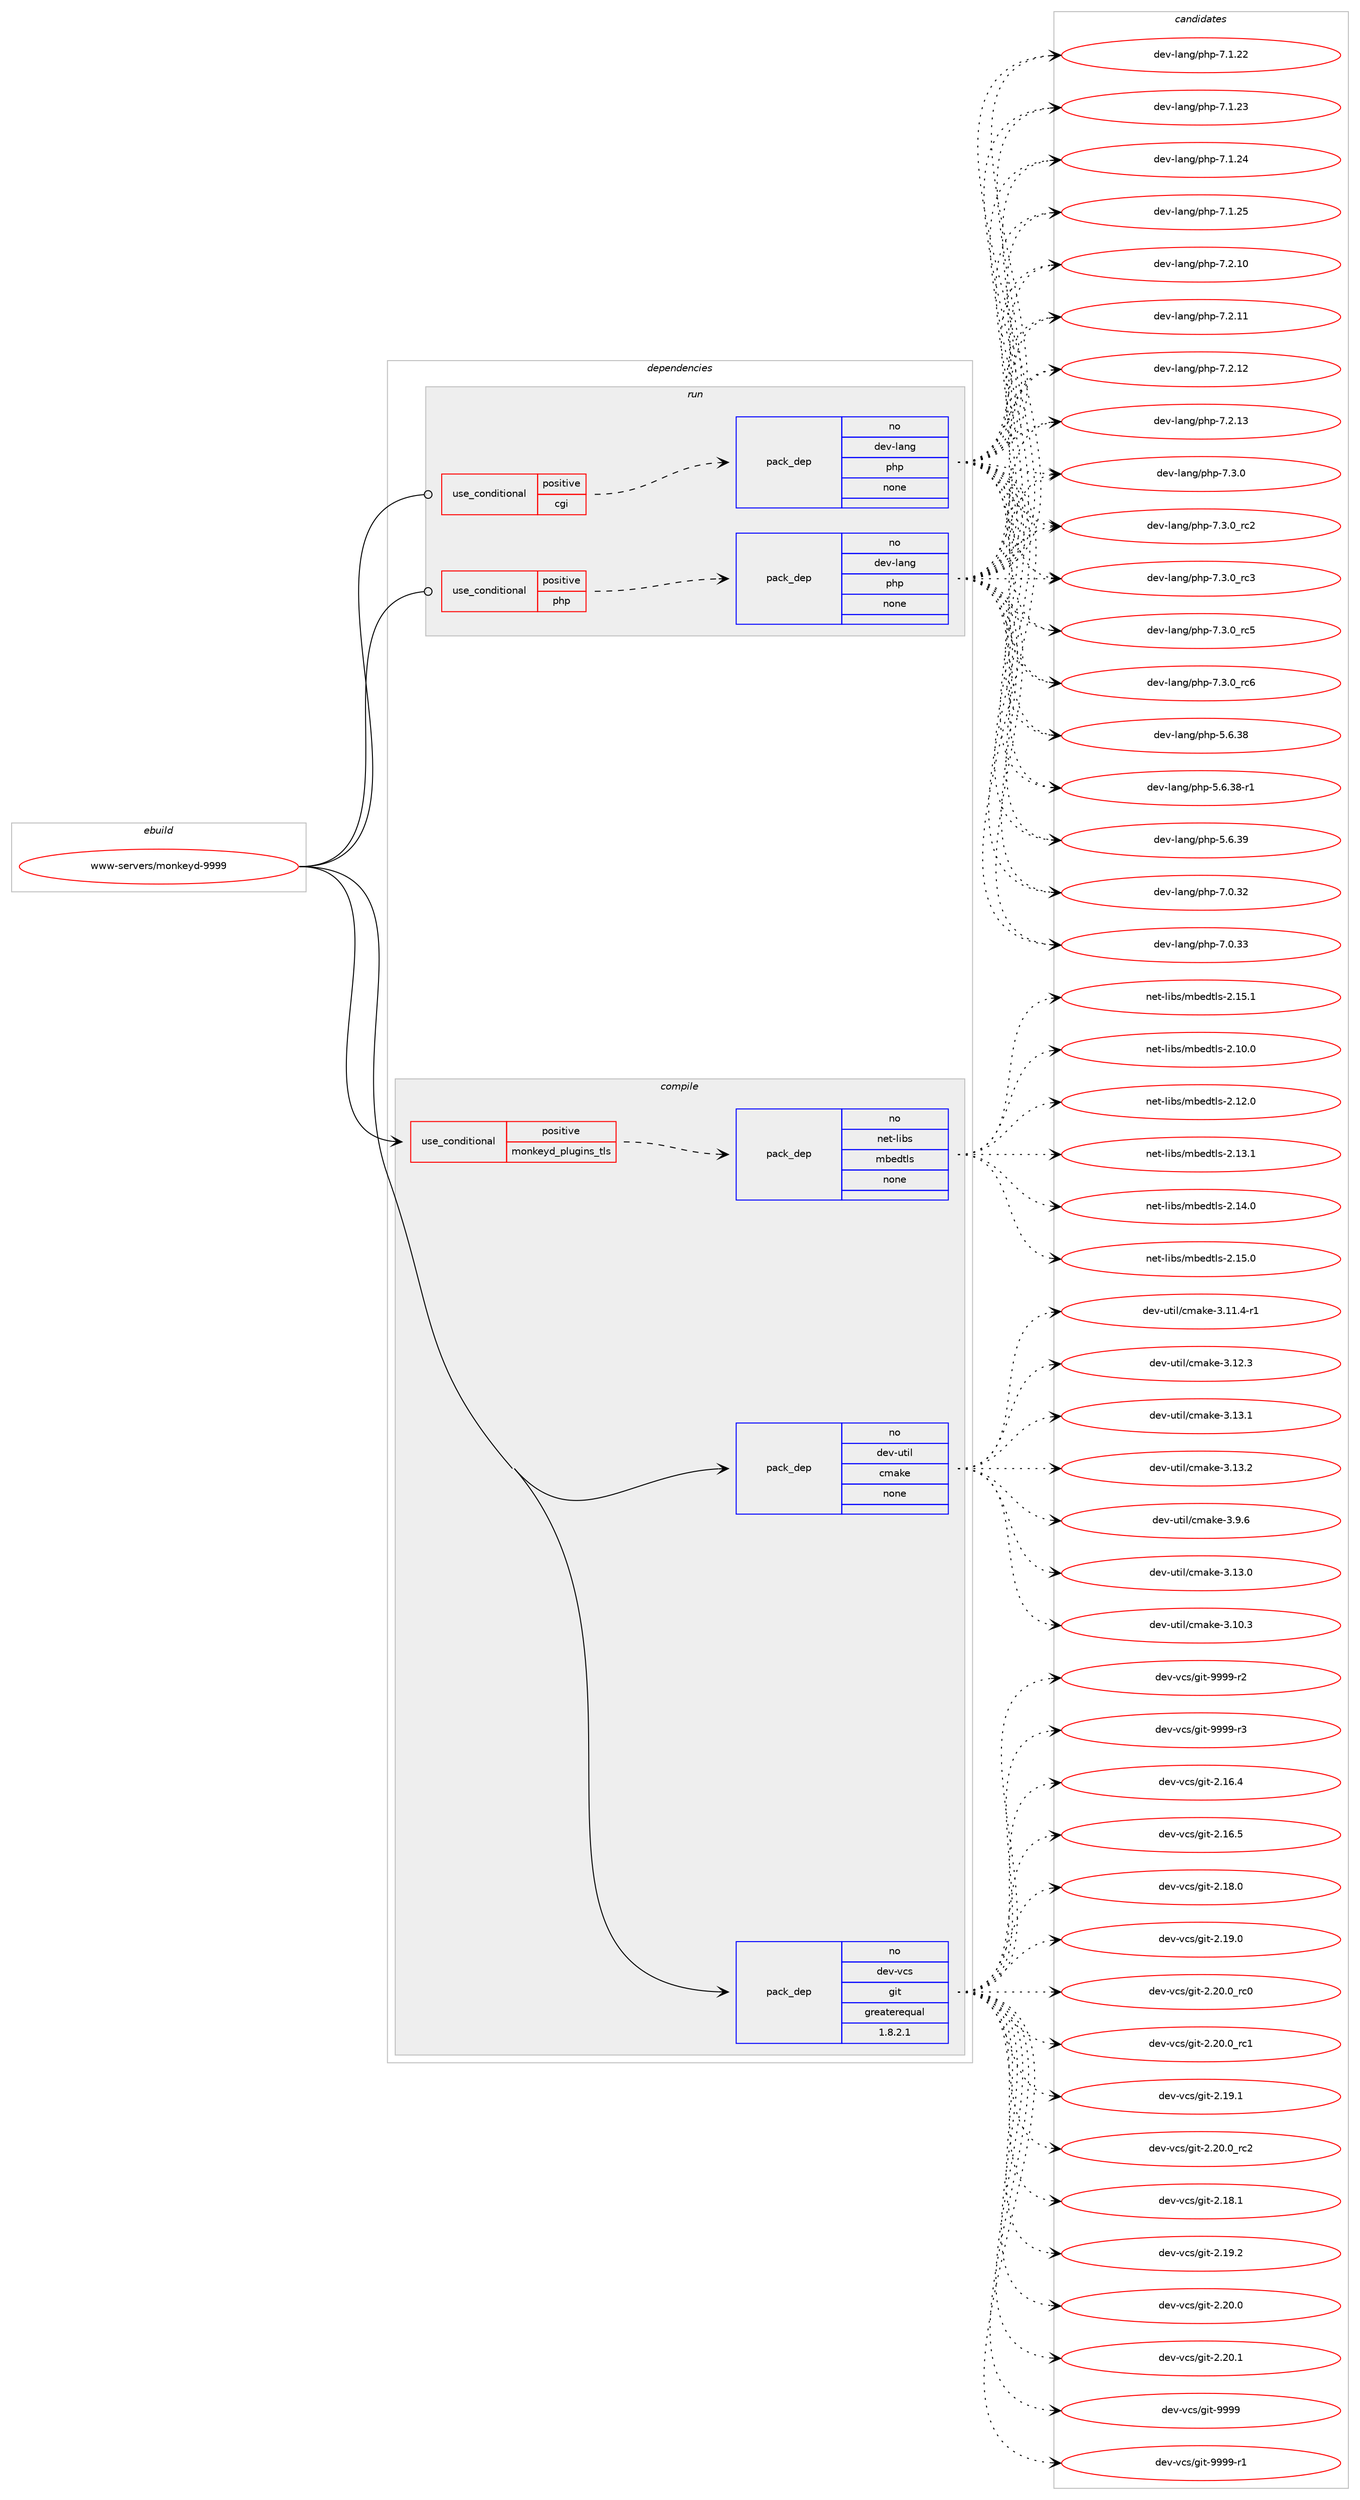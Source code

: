 digraph prolog {

# *************
# Graph options
# *************

newrank=true;
concentrate=true;
compound=true;
graph [rankdir=LR,fontname=Helvetica,fontsize=10,ranksep=1.5];#, ranksep=2.5, nodesep=0.2];
edge  [arrowhead=vee];
node  [fontname=Helvetica,fontsize=10];

# **********
# The ebuild
# **********

subgraph cluster_leftcol {
color=gray;
rank=same;
label=<<i>ebuild</i>>;
id [label="www-servers/monkeyd-9999", color=red, width=4, href="../www-servers/monkeyd-9999.svg"];
}

# ****************
# The dependencies
# ****************

subgraph cluster_midcol {
color=gray;
label=<<i>dependencies</i>>;
subgraph cluster_compile {
fillcolor="#eeeeee";
style=filled;
label=<<i>compile</i>>;
subgraph cond1153 {
dependency7631 [label=<<TABLE BORDER="0" CELLBORDER="1" CELLSPACING="0" CELLPADDING="4"><TR><TD ROWSPAN="3" CELLPADDING="10">use_conditional</TD></TR><TR><TD>positive</TD></TR><TR><TD>monkeyd_plugins_tls</TD></TR></TABLE>>, shape=none, color=red];
subgraph pack6316 {
dependency7632 [label=<<TABLE BORDER="0" CELLBORDER="1" CELLSPACING="0" CELLPADDING="4" WIDTH="220"><TR><TD ROWSPAN="6" CELLPADDING="30">pack_dep</TD></TR><TR><TD WIDTH="110">no</TD></TR><TR><TD>net-libs</TD></TR><TR><TD>mbedtls</TD></TR><TR><TD>none</TD></TR><TR><TD></TD></TR></TABLE>>, shape=none, color=blue];
}
dependency7631:e -> dependency7632:w [weight=20,style="dashed",arrowhead="vee"];
}
id:e -> dependency7631:w [weight=20,style="solid",arrowhead="vee"];
subgraph pack6317 {
dependency7633 [label=<<TABLE BORDER="0" CELLBORDER="1" CELLSPACING="0" CELLPADDING="4" WIDTH="220"><TR><TD ROWSPAN="6" CELLPADDING="30">pack_dep</TD></TR><TR><TD WIDTH="110">no</TD></TR><TR><TD>dev-util</TD></TR><TR><TD>cmake</TD></TR><TR><TD>none</TD></TR><TR><TD></TD></TR></TABLE>>, shape=none, color=blue];
}
id:e -> dependency7633:w [weight=20,style="solid",arrowhead="vee"];
subgraph pack6318 {
dependency7634 [label=<<TABLE BORDER="0" CELLBORDER="1" CELLSPACING="0" CELLPADDING="4" WIDTH="220"><TR><TD ROWSPAN="6" CELLPADDING="30">pack_dep</TD></TR><TR><TD WIDTH="110">no</TD></TR><TR><TD>dev-vcs</TD></TR><TR><TD>git</TD></TR><TR><TD>greaterequal</TD></TR><TR><TD>1.8.2.1</TD></TR></TABLE>>, shape=none, color=blue];
}
id:e -> dependency7634:w [weight=20,style="solid",arrowhead="vee"];
}
subgraph cluster_compileandrun {
fillcolor="#eeeeee";
style=filled;
label=<<i>compile and run</i>>;
}
subgraph cluster_run {
fillcolor="#eeeeee";
style=filled;
label=<<i>run</i>>;
subgraph cond1154 {
dependency7635 [label=<<TABLE BORDER="0" CELLBORDER="1" CELLSPACING="0" CELLPADDING="4"><TR><TD ROWSPAN="3" CELLPADDING="10">use_conditional</TD></TR><TR><TD>positive</TD></TR><TR><TD>cgi</TD></TR></TABLE>>, shape=none, color=red];
subgraph pack6319 {
dependency7636 [label=<<TABLE BORDER="0" CELLBORDER="1" CELLSPACING="0" CELLPADDING="4" WIDTH="220"><TR><TD ROWSPAN="6" CELLPADDING="30">pack_dep</TD></TR><TR><TD WIDTH="110">no</TD></TR><TR><TD>dev-lang</TD></TR><TR><TD>php</TD></TR><TR><TD>none</TD></TR><TR><TD></TD></TR></TABLE>>, shape=none, color=blue];
}
dependency7635:e -> dependency7636:w [weight=20,style="dashed",arrowhead="vee"];
}
id:e -> dependency7635:w [weight=20,style="solid",arrowhead="odot"];
subgraph cond1155 {
dependency7637 [label=<<TABLE BORDER="0" CELLBORDER="1" CELLSPACING="0" CELLPADDING="4"><TR><TD ROWSPAN="3" CELLPADDING="10">use_conditional</TD></TR><TR><TD>positive</TD></TR><TR><TD>php</TD></TR></TABLE>>, shape=none, color=red];
subgraph pack6320 {
dependency7638 [label=<<TABLE BORDER="0" CELLBORDER="1" CELLSPACING="0" CELLPADDING="4" WIDTH="220"><TR><TD ROWSPAN="6" CELLPADDING="30">pack_dep</TD></TR><TR><TD WIDTH="110">no</TD></TR><TR><TD>dev-lang</TD></TR><TR><TD>php</TD></TR><TR><TD>none</TD></TR><TR><TD></TD></TR></TABLE>>, shape=none, color=blue];
}
dependency7637:e -> dependency7638:w [weight=20,style="dashed",arrowhead="vee"];
}
id:e -> dependency7637:w [weight=20,style="solid",arrowhead="odot"];
}
}

# **************
# The candidates
# **************

subgraph cluster_choices {
rank=same;
color=gray;
label=<<i>candidates</i>>;

subgraph choice6316 {
color=black;
nodesep=1;
choice1101011164510810598115471099810110011610811545504649484648 [label="net-libs/mbedtls-2.10.0", color=red, width=4,href="../net-libs/mbedtls-2.10.0.svg"];
choice1101011164510810598115471099810110011610811545504649504648 [label="net-libs/mbedtls-2.12.0", color=red, width=4,href="../net-libs/mbedtls-2.12.0.svg"];
choice1101011164510810598115471099810110011610811545504649514649 [label="net-libs/mbedtls-2.13.1", color=red, width=4,href="../net-libs/mbedtls-2.13.1.svg"];
choice1101011164510810598115471099810110011610811545504649524648 [label="net-libs/mbedtls-2.14.0", color=red, width=4,href="../net-libs/mbedtls-2.14.0.svg"];
choice1101011164510810598115471099810110011610811545504649534648 [label="net-libs/mbedtls-2.15.0", color=red, width=4,href="../net-libs/mbedtls-2.15.0.svg"];
choice1101011164510810598115471099810110011610811545504649534649 [label="net-libs/mbedtls-2.15.1", color=red, width=4,href="../net-libs/mbedtls-2.15.1.svg"];
dependency7632:e -> choice1101011164510810598115471099810110011610811545504649484648:w [style=dotted,weight="100"];
dependency7632:e -> choice1101011164510810598115471099810110011610811545504649504648:w [style=dotted,weight="100"];
dependency7632:e -> choice1101011164510810598115471099810110011610811545504649514649:w [style=dotted,weight="100"];
dependency7632:e -> choice1101011164510810598115471099810110011610811545504649524648:w [style=dotted,weight="100"];
dependency7632:e -> choice1101011164510810598115471099810110011610811545504649534648:w [style=dotted,weight="100"];
dependency7632:e -> choice1101011164510810598115471099810110011610811545504649534649:w [style=dotted,weight="100"];
}
subgraph choice6317 {
color=black;
nodesep=1;
choice1001011184511711610510847991099710710145514649514648 [label="dev-util/cmake-3.13.0", color=red, width=4,href="../dev-util/cmake-3.13.0.svg"];
choice1001011184511711610510847991099710710145514649484651 [label="dev-util/cmake-3.10.3", color=red, width=4,href="../dev-util/cmake-3.10.3.svg"];
choice10010111845117116105108479910997107101455146494946524511449 [label="dev-util/cmake-3.11.4-r1", color=red, width=4,href="../dev-util/cmake-3.11.4-r1.svg"];
choice1001011184511711610510847991099710710145514649504651 [label="dev-util/cmake-3.12.3", color=red, width=4,href="../dev-util/cmake-3.12.3.svg"];
choice1001011184511711610510847991099710710145514649514649 [label="dev-util/cmake-3.13.1", color=red, width=4,href="../dev-util/cmake-3.13.1.svg"];
choice1001011184511711610510847991099710710145514649514650 [label="dev-util/cmake-3.13.2", color=red, width=4,href="../dev-util/cmake-3.13.2.svg"];
choice10010111845117116105108479910997107101455146574654 [label="dev-util/cmake-3.9.6", color=red, width=4,href="../dev-util/cmake-3.9.6.svg"];
dependency7633:e -> choice1001011184511711610510847991099710710145514649514648:w [style=dotted,weight="100"];
dependency7633:e -> choice1001011184511711610510847991099710710145514649484651:w [style=dotted,weight="100"];
dependency7633:e -> choice10010111845117116105108479910997107101455146494946524511449:w [style=dotted,weight="100"];
dependency7633:e -> choice1001011184511711610510847991099710710145514649504651:w [style=dotted,weight="100"];
dependency7633:e -> choice1001011184511711610510847991099710710145514649514649:w [style=dotted,weight="100"];
dependency7633:e -> choice1001011184511711610510847991099710710145514649514650:w [style=dotted,weight="100"];
dependency7633:e -> choice10010111845117116105108479910997107101455146574654:w [style=dotted,weight="100"];
}
subgraph choice6318 {
color=black;
nodesep=1;
choice10010111845118991154710310511645504649544652 [label="dev-vcs/git-2.16.4", color=red, width=4,href="../dev-vcs/git-2.16.4.svg"];
choice10010111845118991154710310511645504649544653 [label="dev-vcs/git-2.16.5", color=red, width=4,href="../dev-vcs/git-2.16.5.svg"];
choice10010111845118991154710310511645504649564648 [label="dev-vcs/git-2.18.0", color=red, width=4,href="../dev-vcs/git-2.18.0.svg"];
choice10010111845118991154710310511645504649574648 [label="dev-vcs/git-2.19.0", color=red, width=4,href="../dev-vcs/git-2.19.0.svg"];
choice10010111845118991154710310511645504650484648951149948 [label="dev-vcs/git-2.20.0_rc0", color=red, width=4,href="../dev-vcs/git-2.20.0_rc0.svg"];
choice10010111845118991154710310511645504650484648951149949 [label="dev-vcs/git-2.20.0_rc1", color=red, width=4,href="../dev-vcs/git-2.20.0_rc1.svg"];
choice10010111845118991154710310511645504649574649 [label="dev-vcs/git-2.19.1", color=red, width=4,href="../dev-vcs/git-2.19.1.svg"];
choice10010111845118991154710310511645504650484648951149950 [label="dev-vcs/git-2.20.0_rc2", color=red, width=4,href="../dev-vcs/git-2.20.0_rc2.svg"];
choice10010111845118991154710310511645504649564649 [label="dev-vcs/git-2.18.1", color=red, width=4,href="../dev-vcs/git-2.18.1.svg"];
choice10010111845118991154710310511645504649574650 [label="dev-vcs/git-2.19.2", color=red, width=4,href="../dev-vcs/git-2.19.2.svg"];
choice10010111845118991154710310511645504650484648 [label="dev-vcs/git-2.20.0", color=red, width=4,href="../dev-vcs/git-2.20.0.svg"];
choice10010111845118991154710310511645504650484649 [label="dev-vcs/git-2.20.1", color=red, width=4,href="../dev-vcs/git-2.20.1.svg"];
choice1001011184511899115471031051164557575757 [label="dev-vcs/git-9999", color=red, width=4,href="../dev-vcs/git-9999.svg"];
choice10010111845118991154710310511645575757574511449 [label="dev-vcs/git-9999-r1", color=red, width=4,href="../dev-vcs/git-9999-r1.svg"];
choice10010111845118991154710310511645575757574511450 [label="dev-vcs/git-9999-r2", color=red, width=4,href="../dev-vcs/git-9999-r2.svg"];
choice10010111845118991154710310511645575757574511451 [label="dev-vcs/git-9999-r3", color=red, width=4,href="../dev-vcs/git-9999-r3.svg"];
dependency7634:e -> choice10010111845118991154710310511645504649544652:w [style=dotted,weight="100"];
dependency7634:e -> choice10010111845118991154710310511645504649544653:w [style=dotted,weight="100"];
dependency7634:e -> choice10010111845118991154710310511645504649564648:w [style=dotted,weight="100"];
dependency7634:e -> choice10010111845118991154710310511645504649574648:w [style=dotted,weight="100"];
dependency7634:e -> choice10010111845118991154710310511645504650484648951149948:w [style=dotted,weight="100"];
dependency7634:e -> choice10010111845118991154710310511645504650484648951149949:w [style=dotted,weight="100"];
dependency7634:e -> choice10010111845118991154710310511645504649574649:w [style=dotted,weight="100"];
dependency7634:e -> choice10010111845118991154710310511645504650484648951149950:w [style=dotted,weight="100"];
dependency7634:e -> choice10010111845118991154710310511645504649564649:w [style=dotted,weight="100"];
dependency7634:e -> choice10010111845118991154710310511645504649574650:w [style=dotted,weight="100"];
dependency7634:e -> choice10010111845118991154710310511645504650484648:w [style=dotted,weight="100"];
dependency7634:e -> choice10010111845118991154710310511645504650484649:w [style=dotted,weight="100"];
dependency7634:e -> choice1001011184511899115471031051164557575757:w [style=dotted,weight="100"];
dependency7634:e -> choice10010111845118991154710310511645575757574511449:w [style=dotted,weight="100"];
dependency7634:e -> choice10010111845118991154710310511645575757574511450:w [style=dotted,weight="100"];
dependency7634:e -> choice10010111845118991154710310511645575757574511451:w [style=dotted,weight="100"];
}
subgraph choice6319 {
color=black;
nodesep=1;
choice100101118451089711010347112104112455546514648951149950 [label="dev-lang/php-7.3.0_rc2", color=red, width=4,href="../dev-lang/php-7.3.0_rc2.svg"];
choice100101118451089711010347112104112455546514648951149951 [label="dev-lang/php-7.3.0_rc3", color=red, width=4,href="../dev-lang/php-7.3.0_rc3.svg"];
choice100101118451089711010347112104112455546514648951149953 [label="dev-lang/php-7.3.0_rc5", color=red, width=4,href="../dev-lang/php-7.3.0_rc5.svg"];
choice100101118451089711010347112104112455546514648951149954 [label="dev-lang/php-7.3.0_rc6", color=red, width=4,href="../dev-lang/php-7.3.0_rc6.svg"];
choice10010111845108971101034711210411245534654465156 [label="dev-lang/php-5.6.38", color=red, width=4,href="../dev-lang/php-5.6.38.svg"];
choice100101118451089711010347112104112455346544651564511449 [label="dev-lang/php-5.6.38-r1", color=red, width=4,href="../dev-lang/php-5.6.38-r1.svg"];
choice10010111845108971101034711210411245534654465157 [label="dev-lang/php-5.6.39", color=red, width=4,href="../dev-lang/php-5.6.39.svg"];
choice10010111845108971101034711210411245554648465150 [label="dev-lang/php-7.0.32", color=red, width=4,href="../dev-lang/php-7.0.32.svg"];
choice10010111845108971101034711210411245554648465151 [label="dev-lang/php-7.0.33", color=red, width=4,href="../dev-lang/php-7.0.33.svg"];
choice10010111845108971101034711210411245554649465050 [label="dev-lang/php-7.1.22", color=red, width=4,href="../dev-lang/php-7.1.22.svg"];
choice10010111845108971101034711210411245554649465051 [label="dev-lang/php-7.1.23", color=red, width=4,href="../dev-lang/php-7.1.23.svg"];
choice10010111845108971101034711210411245554649465052 [label="dev-lang/php-7.1.24", color=red, width=4,href="../dev-lang/php-7.1.24.svg"];
choice10010111845108971101034711210411245554649465053 [label="dev-lang/php-7.1.25", color=red, width=4,href="../dev-lang/php-7.1.25.svg"];
choice10010111845108971101034711210411245554650464948 [label="dev-lang/php-7.2.10", color=red, width=4,href="../dev-lang/php-7.2.10.svg"];
choice10010111845108971101034711210411245554650464949 [label="dev-lang/php-7.2.11", color=red, width=4,href="../dev-lang/php-7.2.11.svg"];
choice10010111845108971101034711210411245554650464950 [label="dev-lang/php-7.2.12", color=red, width=4,href="../dev-lang/php-7.2.12.svg"];
choice10010111845108971101034711210411245554650464951 [label="dev-lang/php-7.2.13", color=red, width=4,href="../dev-lang/php-7.2.13.svg"];
choice100101118451089711010347112104112455546514648 [label="dev-lang/php-7.3.0", color=red, width=4,href="../dev-lang/php-7.3.0.svg"];
dependency7636:e -> choice100101118451089711010347112104112455546514648951149950:w [style=dotted,weight="100"];
dependency7636:e -> choice100101118451089711010347112104112455546514648951149951:w [style=dotted,weight="100"];
dependency7636:e -> choice100101118451089711010347112104112455546514648951149953:w [style=dotted,weight="100"];
dependency7636:e -> choice100101118451089711010347112104112455546514648951149954:w [style=dotted,weight="100"];
dependency7636:e -> choice10010111845108971101034711210411245534654465156:w [style=dotted,weight="100"];
dependency7636:e -> choice100101118451089711010347112104112455346544651564511449:w [style=dotted,weight="100"];
dependency7636:e -> choice10010111845108971101034711210411245534654465157:w [style=dotted,weight="100"];
dependency7636:e -> choice10010111845108971101034711210411245554648465150:w [style=dotted,weight="100"];
dependency7636:e -> choice10010111845108971101034711210411245554648465151:w [style=dotted,weight="100"];
dependency7636:e -> choice10010111845108971101034711210411245554649465050:w [style=dotted,weight="100"];
dependency7636:e -> choice10010111845108971101034711210411245554649465051:w [style=dotted,weight="100"];
dependency7636:e -> choice10010111845108971101034711210411245554649465052:w [style=dotted,weight="100"];
dependency7636:e -> choice10010111845108971101034711210411245554649465053:w [style=dotted,weight="100"];
dependency7636:e -> choice10010111845108971101034711210411245554650464948:w [style=dotted,weight="100"];
dependency7636:e -> choice10010111845108971101034711210411245554650464949:w [style=dotted,weight="100"];
dependency7636:e -> choice10010111845108971101034711210411245554650464950:w [style=dotted,weight="100"];
dependency7636:e -> choice10010111845108971101034711210411245554650464951:w [style=dotted,weight="100"];
dependency7636:e -> choice100101118451089711010347112104112455546514648:w [style=dotted,weight="100"];
}
subgraph choice6320 {
color=black;
nodesep=1;
choice100101118451089711010347112104112455546514648951149950 [label="dev-lang/php-7.3.0_rc2", color=red, width=4,href="../dev-lang/php-7.3.0_rc2.svg"];
choice100101118451089711010347112104112455546514648951149951 [label="dev-lang/php-7.3.0_rc3", color=red, width=4,href="../dev-lang/php-7.3.0_rc3.svg"];
choice100101118451089711010347112104112455546514648951149953 [label="dev-lang/php-7.3.0_rc5", color=red, width=4,href="../dev-lang/php-7.3.0_rc5.svg"];
choice100101118451089711010347112104112455546514648951149954 [label="dev-lang/php-7.3.0_rc6", color=red, width=4,href="../dev-lang/php-7.3.0_rc6.svg"];
choice10010111845108971101034711210411245534654465156 [label="dev-lang/php-5.6.38", color=red, width=4,href="../dev-lang/php-5.6.38.svg"];
choice100101118451089711010347112104112455346544651564511449 [label="dev-lang/php-5.6.38-r1", color=red, width=4,href="../dev-lang/php-5.6.38-r1.svg"];
choice10010111845108971101034711210411245534654465157 [label="dev-lang/php-5.6.39", color=red, width=4,href="../dev-lang/php-5.6.39.svg"];
choice10010111845108971101034711210411245554648465150 [label="dev-lang/php-7.0.32", color=red, width=4,href="../dev-lang/php-7.0.32.svg"];
choice10010111845108971101034711210411245554648465151 [label="dev-lang/php-7.0.33", color=red, width=4,href="../dev-lang/php-7.0.33.svg"];
choice10010111845108971101034711210411245554649465050 [label="dev-lang/php-7.1.22", color=red, width=4,href="../dev-lang/php-7.1.22.svg"];
choice10010111845108971101034711210411245554649465051 [label="dev-lang/php-7.1.23", color=red, width=4,href="../dev-lang/php-7.1.23.svg"];
choice10010111845108971101034711210411245554649465052 [label="dev-lang/php-7.1.24", color=red, width=4,href="../dev-lang/php-7.1.24.svg"];
choice10010111845108971101034711210411245554649465053 [label="dev-lang/php-7.1.25", color=red, width=4,href="../dev-lang/php-7.1.25.svg"];
choice10010111845108971101034711210411245554650464948 [label="dev-lang/php-7.2.10", color=red, width=4,href="../dev-lang/php-7.2.10.svg"];
choice10010111845108971101034711210411245554650464949 [label="dev-lang/php-7.2.11", color=red, width=4,href="../dev-lang/php-7.2.11.svg"];
choice10010111845108971101034711210411245554650464950 [label="dev-lang/php-7.2.12", color=red, width=4,href="../dev-lang/php-7.2.12.svg"];
choice10010111845108971101034711210411245554650464951 [label="dev-lang/php-7.2.13", color=red, width=4,href="../dev-lang/php-7.2.13.svg"];
choice100101118451089711010347112104112455546514648 [label="dev-lang/php-7.3.0", color=red, width=4,href="../dev-lang/php-7.3.0.svg"];
dependency7638:e -> choice100101118451089711010347112104112455546514648951149950:w [style=dotted,weight="100"];
dependency7638:e -> choice100101118451089711010347112104112455546514648951149951:w [style=dotted,weight="100"];
dependency7638:e -> choice100101118451089711010347112104112455546514648951149953:w [style=dotted,weight="100"];
dependency7638:e -> choice100101118451089711010347112104112455546514648951149954:w [style=dotted,weight="100"];
dependency7638:e -> choice10010111845108971101034711210411245534654465156:w [style=dotted,weight="100"];
dependency7638:e -> choice100101118451089711010347112104112455346544651564511449:w [style=dotted,weight="100"];
dependency7638:e -> choice10010111845108971101034711210411245534654465157:w [style=dotted,weight="100"];
dependency7638:e -> choice10010111845108971101034711210411245554648465150:w [style=dotted,weight="100"];
dependency7638:e -> choice10010111845108971101034711210411245554648465151:w [style=dotted,weight="100"];
dependency7638:e -> choice10010111845108971101034711210411245554649465050:w [style=dotted,weight="100"];
dependency7638:e -> choice10010111845108971101034711210411245554649465051:w [style=dotted,weight="100"];
dependency7638:e -> choice10010111845108971101034711210411245554649465052:w [style=dotted,weight="100"];
dependency7638:e -> choice10010111845108971101034711210411245554649465053:w [style=dotted,weight="100"];
dependency7638:e -> choice10010111845108971101034711210411245554650464948:w [style=dotted,weight="100"];
dependency7638:e -> choice10010111845108971101034711210411245554650464949:w [style=dotted,weight="100"];
dependency7638:e -> choice10010111845108971101034711210411245554650464950:w [style=dotted,weight="100"];
dependency7638:e -> choice10010111845108971101034711210411245554650464951:w [style=dotted,weight="100"];
dependency7638:e -> choice100101118451089711010347112104112455546514648:w [style=dotted,weight="100"];
}
}

}
